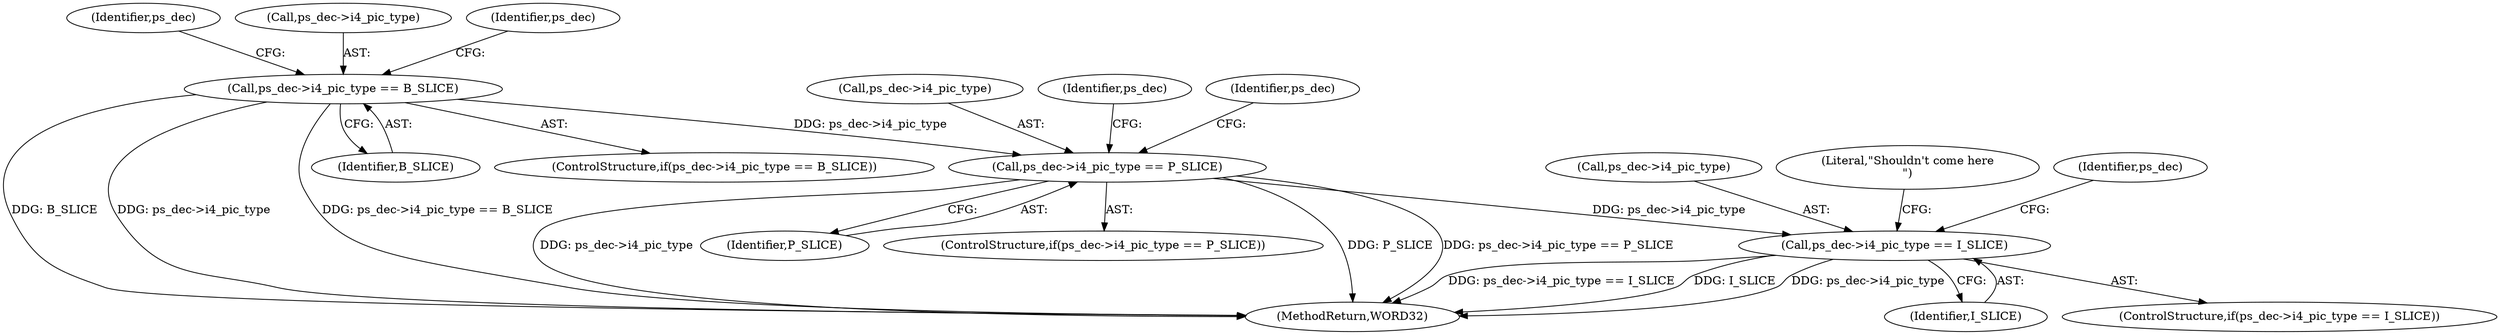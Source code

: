 digraph "0_Android_33ef7de9ddc8ea7eb9cbc440d1cf89957a0c267b@pointer" {
"1001971" [label="(Call,ps_dec->i4_pic_type == I_SLICE)"];
"1001958" [label="(Call,ps_dec->i4_pic_type == P_SLICE)"];
"1001945" [label="(Call,ps_dec->i4_pic_type == B_SLICE)"];
"1001949" [label="(Identifier,B_SLICE)"];
"1001972" [label="(Call,ps_dec->i4_pic_type)"];
"1001959" [label="(Call,ps_dec->i4_pic_type)"];
"1001973" [label="(Identifier,ps_dec)"];
"1001945" [label="(Call,ps_dec->i4_pic_type == B_SLICE)"];
"1001966" [label="(Identifier,ps_dec)"];
"1001975" [label="(Identifier,I_SLICE)"];
"1001970" [label="(ControlStructure,if(ps_dec->i4_pic_type == I_SLICE))"];
"1001985" [label="(Literal,\"Shouldn't come here\n\")"];
"1001971" [label="(Call,ps_dec->i4_pic_type == I_SLICE)"];
"1001953" [label="(Identifier,ps_dec)"];
"1001962" [label="(Identifier,P_SLICE)"];
"1001958" [label="(Call,ps_dec->i4_pic_type == P_SLICE)"];
"1001946" [label="(Call,ps_dec->i4_pic_type)"];
"1001944" [label="(ControlStructure,if(ps_dec->i4_pic_type == B_SLICE))"];
"1001960" [label="(Identifier,ps_dec)"];
"1001957" [label="(ControlStructure,if(ps_dec->i4_pic_type == P_SLICE))"];
"1001979" [label="(Identifier,ps_dec)"];
"1002186" [label="(MethodReturn,WORD32)"];
"1001971" -> "1001970"  [label="AST: "];
"1001971" -> "1001975"  [label="CFG: "];
"1001972" -> "1001971"  [label="AST: "];
"1001975" -> "1001971"  [label="AST: "];
"1001979" -> "1001971"  [label="CFG: "];
"1001985" -> "1001971"  [label="CFG: "];
"1001971" -> "1002186"  [label="DDG: ps_dec->i4_pic_type == I_SLICE"];
"1001971" -> "1002186"  [label="DDG: I_SLICE"];
"1001971" -> "1002186"  [label="DDG: ps_dec->i4_pic_type"];
"1001958" -> "1001971"  [label="DDG: ps_dec->i4_pic_type"];
"1001958" -> "1001957"  [label="AST: "];
"1001958" -> "1001962"  [label="CFG: "];
"1001959" -> "1001958"  [label="AST: "];
"1001962" -> "1001958"  [label="AST: "];
"1001966" -> "1001958"  [label="CFG: "];
"1001973" -> "1001958"  [label="CFG: "];
"1001958" -> "1002186"  [label="DDG: P_SLICE"];
"1001958" -> "1002186"  [label="DDG: ps_dec->i4_pic_type == P_SLICE"];
"1001958" -> "1002186"  [label="DDG: ps_dec->i4_pic_type"];
"1001945" -> "1001958"  [label="DDG: ps_dec->i4_pic_type"];
"1001945" -> "1001944"  [label="AST: "];
"1001945" -> "1001949"  [label="CFG: "];
"1001946" -> "1001945"  [label="AST: "];
"1001949" -> "1001945"  [label="AST: "];
"1001953" -> "1001945"  [label="CFG: "];
"1001960" -> "1001945"  [label="CFG: "];
"1001945" -> "1002186"  [label="DDG: B_SLICE"];
"1001945" -> "1002186"  [label="DDG: ps_dec->i4_pic_type"];
"1001945" -> "1002186"  [label="DDG: ps_dec->i4_pic_type == B_SLICE"];
}
